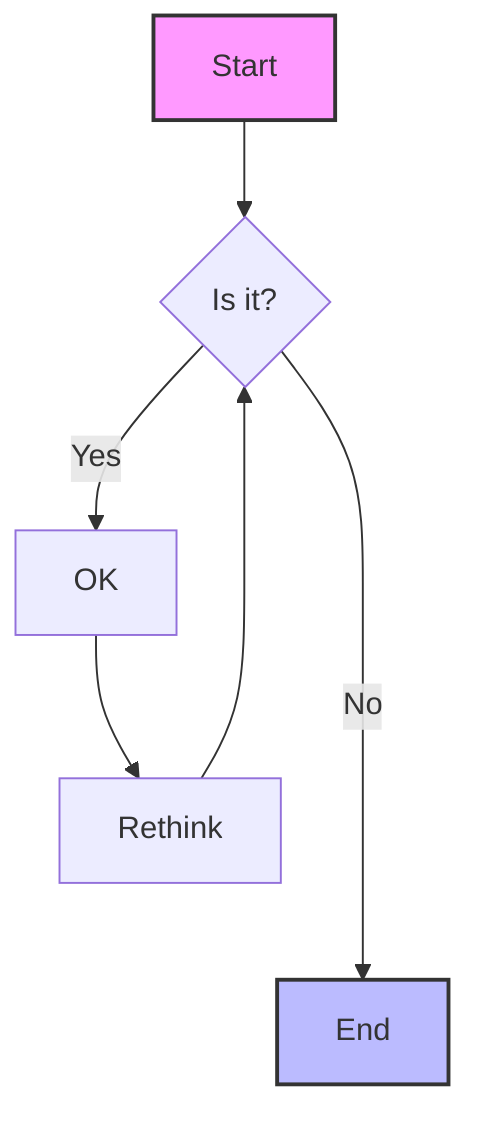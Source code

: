 graph TD
    A[Start] --> B{Is it?}
    B -->|Yes| C[OK]
    C --> D[Rethink]
    D --> B
    B ---->|No| E[End]
    
    style A fill:#f9f,stroke:#333,stroke-width:2px
    style E fill:#bbf,stroke:#333,stroke-width:2px